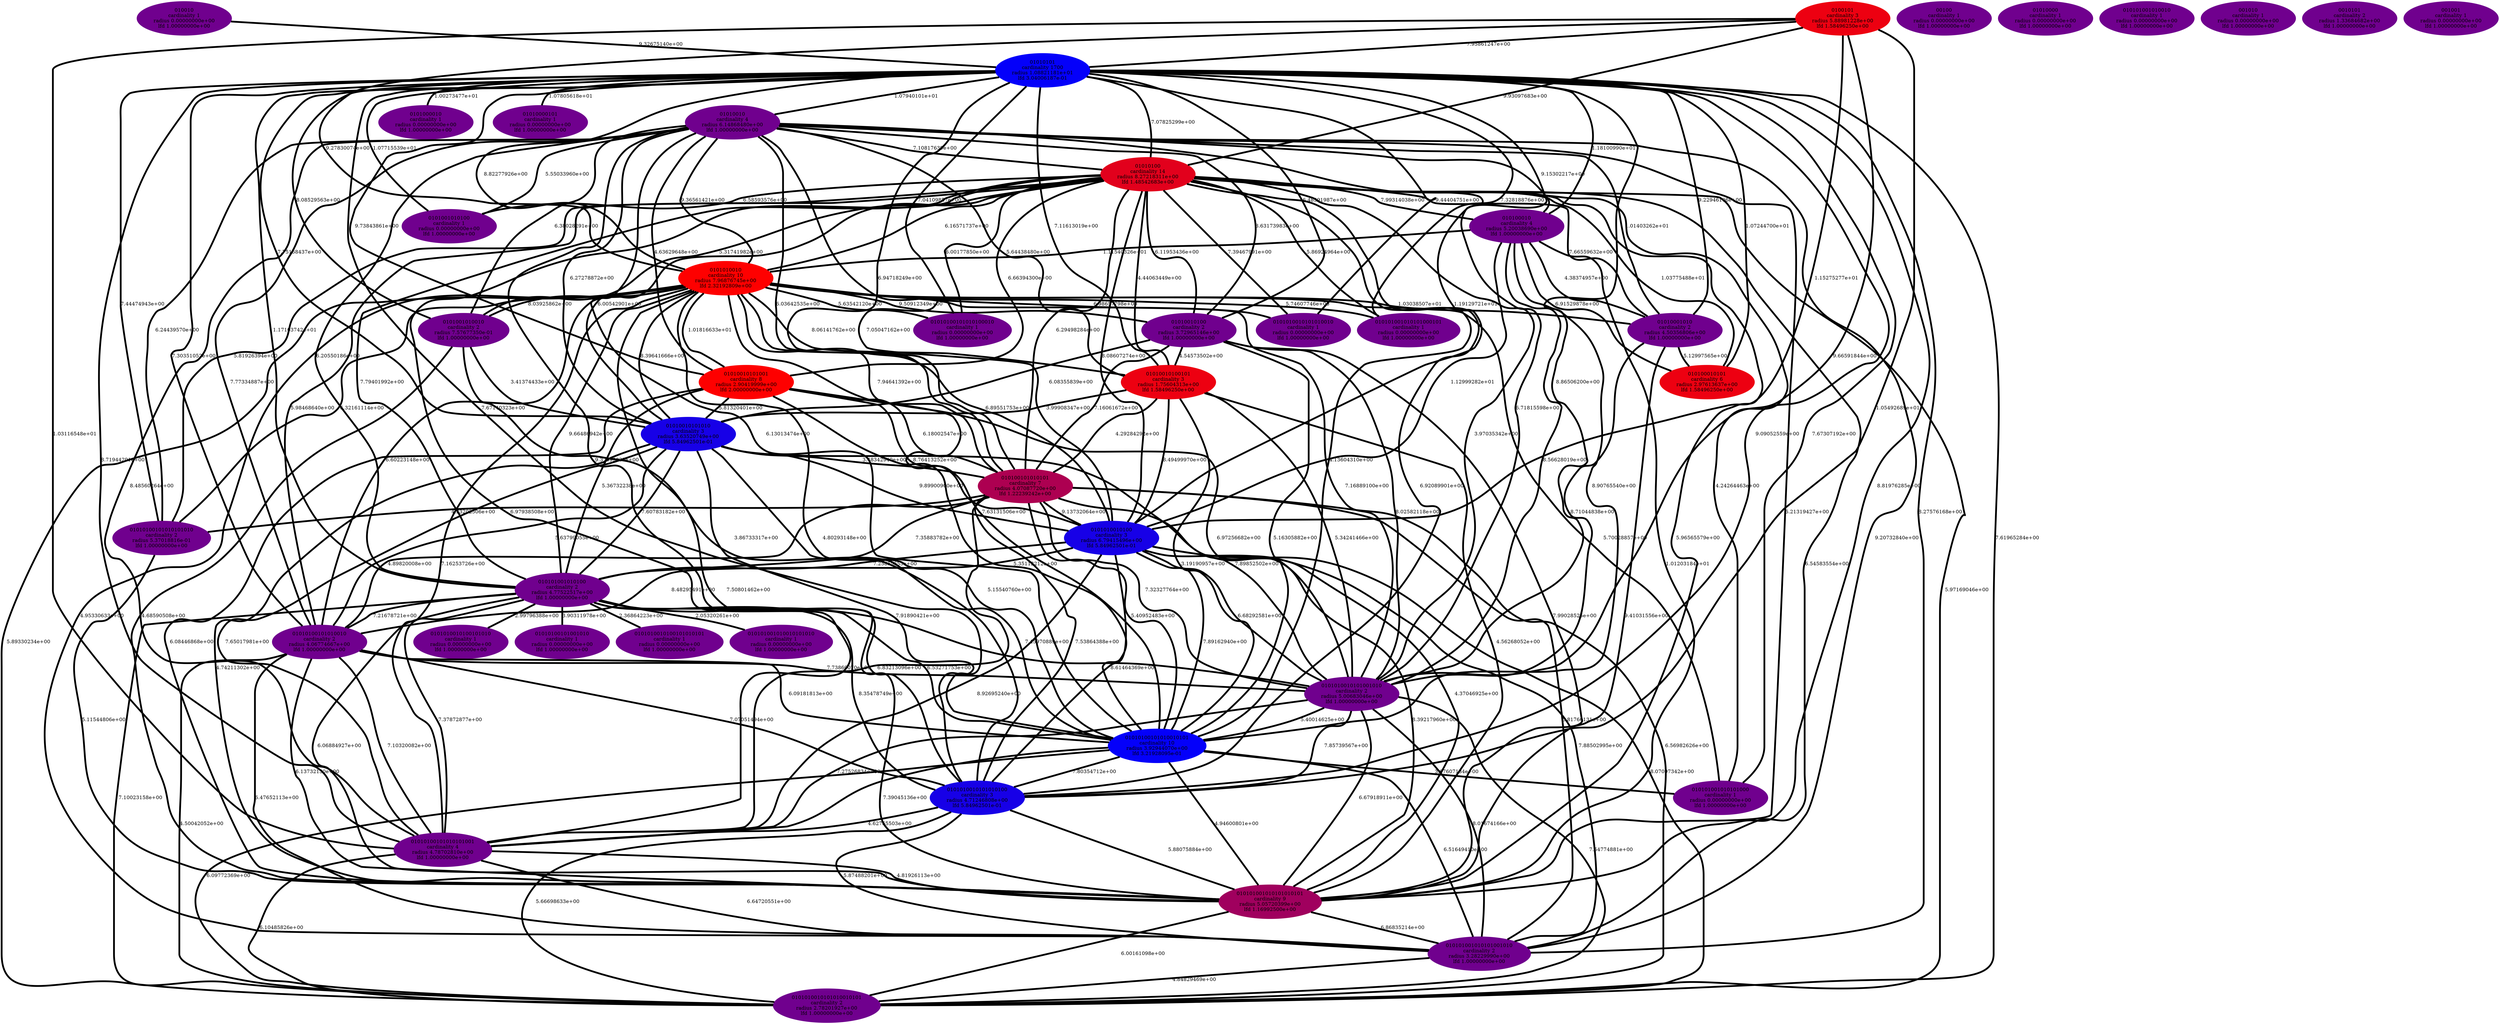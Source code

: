 graph component_cardinality_optimal_23 {
    edge[style=solid, penwidth="5", labeldistance="10"]
    0101010010101010100 [label="0101010010101010100\ncardinality 3\nradius 4.71246808e+00\nlfd 5.84962501e-01", color="#1700E7", style="filled"]
    0101010010 [label="0101010010\ncardinality 10\nradius 7.96876745e+00\nlfd 2.32192809e+00", color="#FE0000", style="filled"]
    0101010010101010010101 [label="0101010010101010010101\ncardinality 2\nradius 2.78201927e+00\nlfd 1.00000000e+00", color="#70008E", style="filled"]
    010100010101 [label="010100010101\ncardinality 6\nradius 2.97613637e+00\nlfd 1.58496250e+00", color="#ED0011", style="filled"]
    01010100101010010101 [label="01010100101010010101\ncardinality 10\nradius 3.92944070e+00\nlfd 3.21928095e-01", color="#0400FA", style="filled"]
    010100010 [label="010100010\ncardinality 4\nradius 5.20038690e+00\nlfd 1.00000000e+00", color="#70008E", style="filled"]
    01010100 [label="01010100\ncardinality 14\nradius 8.27218311e+00\nlfd 1.48542683e+00", color="#E2001C", style="filled"]
    01010100101010101010 [label="01010100101010101010\ncardinality 2\nradius 5.37018816e-01\nlfd 1.00000000e+00", color="#70008E", style="filled"]
    010101001010100 [label="010101001010100\ncardinality 2\nradius 4.77522517e+00\nlfd 1.00000000e+00", color="#70008E", style="filled"]
    00100 [label="00100\ncardinality 1\nradius 0.00000000e+00\nlfd 1.00000000e+00", color="#70008E", style="filled"]
    01010010100101 [label="01010010100101\ncardinality 3\nradius 1.75604313e+00\nlfd 1.58496250e+00", color="#ED0011", style="filled"]
    0101001010100 [label="0101001010100\ncardinality 1\nradius 0.00000000e+00\nlfd 1.00000000e+00", color="#70008E", style="filled"]
    01010000 [label="01010000\ncardinality 1\nradius 0.00000000e+00\nlfd 1.00000000e+00", color="#70008E", style="filled"]
    0101010010101001010 [label="0101010010101001010\ncardinality 2\nradius 5.00683046e+00\nlfd 1.00000000e+00", color="#70008E", style="filled"]
    010010 [label="010010\ncardinality 1\nradius 0.00000000e+00\nlfd 1.00000000e+00", color="#70008E", style="filled"]
    01010100101010101001 [label="01010100101010101001\ncardinality 4\nradius 4.78702810e+00\nlfd 1.00000000e+00", color="#70008E", style="filled"]
    01010010101001 [label="01010010101001\ncardinality 8\nradius 2.90419999e+00\nlfd 2.00000000e+00", color="#FE0000", style="filled"]
    0101000010 [label="0101000010\ncardinality 1\nradius 0.00000000e+00\nlfd 1.00000000e+00", color="#70008E", style="filled"]
    0101001010010 [label="0101001010010\ncardinality 2\nradius 7.57677350e-01\nlfd 1.00000000e+00", color="#70008E", style="filled"]
    0101010010100101010101 [label="0101010010100101010101\ncardinality 1\nradius 0.00000000e+00\nlfd 1.00000000e+00", color="#70008E", style="filled"]
    010101001010010101010 [label="010101001010010101010\ncardinality 1\nradius 0.00000000e+00\nlfd 1.00000000e+00", color="#70008E", style="filled"]
    010101001010010 [label="010101001010010\ncardinality 1\nradius 0.00000000e+00\nlfd 1.00000000e+00", color="#70008E", style="filled"]
    01010010100 [label="01010010100\ncardinality 2\nradius 3.72965146e+00\nlfd 1.00000000e+00", color="#70008E", style="filled"]
    001010 [label="001010\ncardinality 1\nradius 0.00000000e+00\nlfd 1.00000000e+00", color="#70008E", style="filled"]
    01010101 [label="01010101\ncardinality 1700\nradius 1.08821181e+01\nlfd 3.04006187e-01", color="#0400FA", style="filled"]
    010101001010101000 [label="010101001010101000\ncardinality 1\nradius 0.00000000e+00\nlfd 1.00000000e+00", color="#70008E", style="filled"]
    01010010101010 [label="01010010101010\ncardinality 3\nradius 3.63520749e+00\nlfd 5.84962501e-01", color="#1700E7", style="filled"]
    010101001010101001010 [label="010101001010101001010\ncardinality 2\nradius 3.28229990e+00\nlfd 1.00000000e+00", color="#70008E", style="filled"]
    0101010010100 [label="0101010010100\ncardinality 3\nradius 6.79415496e+00\nlfd 5.84962501e-01", color="#1700E7", style="filled"]
    01010100101010010 [label="01010100101010010\ncardinality 2\nradius 4.06774667e+00\nlfd 1.00000000e+00", color="#70008E", style="filled"]
    01010010 [label="01010010\ncardinality 4\nradius 6.14868480e+00\nlfd 1.00000000e+00", color="#70008E", style="filled"]
    010100101010101 [label="010100101010101\ncardinality 7\nradius 4.07087720e+00\nlfd 1.22239242e+00", color="#AD0051", style="filled"]
    0010101 [label="0010101\ncardinality 2\nradius 1.33684682e+00\nlfd 1.00000000e+00", color="#70008E", style="filled"]
    0100101 [label="0100101\ncardinality 3\nradius 5.88981228e+00\nlfd 1.58496250e+00", color="#ED0011", style="filled"]
    01010100101010100010 [label="01010100101010100010\ncardinality 1\nradius 0.00000000e+00\nlfd 1.00000000e+00", color="#70008E", style="filled"]
    0101010010100101010 [label="0101010010100101010\ncardinality 1\nradius 0.00000000e+00\nlfd 1.00000000e+00", color="#70008E", style="filled"]
    01010000101 [label="01010000101\ncardinality 1\nradius 0.00000000e+00\nlfd 1.00000000e+00", color="#70008E", style="filled"]
    01010001010 [label="01010001010\ncardinality 2\nradius 4.50356806e+00\nlfd 1.00000000e+00", color="#70008E", style="filled"]
    0101010010101010010 [label="0101010010101010010\ncardinality 1\nradius 0.00000000e+00\nlfd 1.00000000e+00", color="#70008E", style="filled"]
    001001 [label="001001\ncardinality 1\nradius 0.00000000e+00\nlfd 1.00000000e+00", color="#70008E", style="filled"]
    01010100101001010 [label="01010100101001010\ncardinality 1\nradius 0.00000000e+00\nlfd 1.00000000e+00", color="#70008E", style="filled"]
    010101001010101000101 [label="010101001010101000101\ncardinality 1\nradius 0.00000000e+00\nlfd 1.00000000e+00", color="#70008E", style="filled"]
    010101001010101010101 [label="010101001010101010101\ncardinality 9\nradius 5.05720399e+00\nlfd 1.16992500e+00", color="#A0005E", style="filled"]
    01010101 -- 0101010010101010010101 [label="7.61965284e+00"]
    01010010101001 -- 01010010101010 [label="5.81320401e+00"]
    01010101 -- 01010010101001 [label="9.73843861e+00"]
    0101010010100 -- 010101001010101001010 [label="7.88502995e+00"]
    0101010010100 -- 010101001010101010101 [label="8.39217960e+00"]
    0101010010 -- 01010001010 [label="1.03038507e+01"]
    01010010 -- 01010100 [label="7.10817639e+00"]
    010100101010101 -- 010101001010101010101 [label="4.37046925e+00"]
    0101010010 -- 01010100101010101001 [label="7.16253726e+00"]
    01010010100 -- 0101010010101001010 [label="8.02582118e+00"]
    01010010 -- 0101010010101010100 [label="9.37699039e+00"]
    01010100 -- 01010100101010100010 [label="6.00177850e+00"]
    0101001010010 -- 01010100101010010101 [label="3.86733317e+00"]
    01010100101010010 -- 010101001010101001010 [label="6.47652113e+00"]
    01010100 -- 0101010010101010010101 [label="5.97169046e+00"]
    01010010 -- 0101010010100 [label="7.05047162e+00"]
    010101001010100 -- 010101001010010101010 [label="2.05320261e+00"]
    01010100101010010 -- 0101010010101001010 [label="7.73860070e+00"]
    0101010010 -- 0101010010101010010 [label="6.98657798e+00"]
    010101001010100 -- 0101010010100101010101 [label="2.36864223e+00"]
    01010100101010010101 -- 01010100101010101001 [label="7.39045136e+00"]
    01010010 -- 010100010 [label="9.15302217e+00"]
    01010010101010 -- 010101001010100 [label="7.60783182e+00"]
    01010010 -- 01010001010 [label="1.01403262e+01"]
    01010101 -- 010101001010101010101 [label="8.81976285e+00"]
    010101001010100 -- 0101010010100101010 [label="2.99796388e+00"]
    01010101 -- 01010100101010101001 [label="8.71944291e+00"]
    01010010 -- 01010100101010010101 [label="6.13013474e+00"]
    01010100101010010 -- 0101010010101010010101 [label="4.50042052e+00"]
    0100101 -- 0101010010101010100 [label="1.05492689e+01"]
    010101001010101001010 -- 0101010010101010010101 [label="4.84829469e+00"]
    01010010101010 -- 010100101010101 [label="3.48342940e+00"]
    01010010 -- 01010010100101 [label="5.64438480e+00"]
    01010010 -- 0101010010101001010 [label="6.71815598e+00"]
    01010010101010 -- 01010100101010010101 [label="5.15540760e+00"]
    01010100 -- 01010010100101 [label="4.44063449e+00"]
    0101010010 -- 01010010101010 [label="8.39641666e+00"]
    01010100 -- 0101010010100 [label="8.08607274e+00"]
    01010101 -- 0101010010101010010 [label="9.44404751e+00"]
    01010100101010101001 -- 010101001010101010101 [label="4.81926113e+00"]
    01010100101010010101 -- 0101010010101010010101 [label="6.09772369e+00"]
    01010100101010010 -- 01010100101010010101 [label="6.09181813e+00"]
    01010010 -- 01010100101010101001 [label="8.48560264e+00"]
    010010 -- 01010101 [label="9.32675140e+00"]
    0101010010101001010 -- 010101001010101001010 [label="8.01674166e+00"]
    01010001010 -- 0101010010101001010 [label="8.71044838e+00"]
    010100010 -- 0101010010100 [label="1.12999282e+01"]
    01010100 -- 01010010101010 [label="6.00542901e+00"]
    0101010010100 -- 01010100101010010 [label="8.48295491e+00"]
    010101001010100 -- 01010100101010010 [label="7.21678721e+00"]
    01010010101010 -- 01010100101010101001 [label="7.65017981e+00"]
    010100010 -- 01010001010 [label="4.38374957e+00"]
    0101010010 -- 010101001010101000101 [label="5.74607746e+00"]
    010100101010101 -- 0101010010100 [label="9.13732064e+00"]
    01010100101010010101 -- 010101001010101010101 [label="4.94600801e+00"]
    01010010101001 -- 0101010010100 [label="8.76413252e+00"]
    0101010010 -- 0101010010100 [label="6.89551753e+00"]
    01010101 -- 01010010100 [label="6.48391987e+00"]
    01010010101010 -- 0101010010101001010 [label="7.89852502e+00"]
    01010101 -- 0101010010101010100 [label="9.09052559e+00"]
    0100101 -- 01010100101010101001 [label="1.03116548e+01"]
    0101010010 -- 0101010010101010100 [label="4.80293148e+00"]
    01010010100 -- 010100101010101 [label="7.16061672e+00"]
    01010010 -- 01010010100 [label="8.63173983e+00"]
    0101010010 -- 01010100101010010101 [label="7.63131506e+00"]
    01010010101001 -- 010100101010101 [label="6.18002547e+00"]
    01010010101001 -- 0101010010101001010 [label="6.97256682e+00"]
    01010101 -- 01010100101010010 [label="7.30351052e+00"]
    010100010 -- 0101010010 [label="1.11540326e+01"]
    0101010010 -- 01010100101010100010 [label="5.63542120e+00"]
    01010100 -- 01010010101001 [label="6.66394300e+00"]
    010100101010101 -- 01010100101010010101 [label="5.40952483e+00"]
    01010100 -- 01010100101010101010 [label="5.81926394e+00"]
    01010101 -- 0101000010 [label="1.00273477e+01"]
    01010010101001 -- 010101001010100 [label="5.36732238e+00"]
    0101010010 -- 010101001010100 [label="9.66486942e+00"]
    01010001010 -- 010100010101 [label="5.12997565e+00"]
    0100101 -- 0101010010100 [label="1.15275277e+01"]
    01010010 -- 0101010010 [label="9.36561421e+00"]
    01010010100 -- 01010010101010 [label="6.08355839e+00"]
    01010010101001 -- 01010100101010010101 [label="5.35112212e+00"]
    0101010010100 -- 0101010010101010100 [label="8.61464369e+00"]
    01010101 -- 01010001010 [label="9.22946106e+00"]
    010100101010101 -- 010101001010101001010 [label="6.81766131e+00"]
    01010010101001 -- 010101001010101010101 [label="6.08446868e+00"]
    01010100 -- 01010010100 [label="6.11953436e+00"]
    01010101 -- 010100010101 [label="1.07244700e+01"]
    0101010010101001010 -- 01010100101010101001 [label="7.27526834e+00"]
    01010100 -- 0101010010101010100 [label="6.92089901e+00"]
    010100101010101 -- 01010100101010010 [label="4.89820008e+00"]
    0101010010100 -- 0101010010101001010 [label="6.68292581e+00"]
    0101010010 -- 010100101010101 [label="7.94641392e+00"]
    01010010100101 -- 01010100101010010101 [label="3.19190957e+00"]
    010100101010101 -- 010101001010100 [label="7.35883782e+00"]
    01010010 -- 0101001010100 [label="5.55033960e+00"]
    010100010 -- 01010100101010010101 [label="8.90765540e+00"]
    0101010010 -- 01010010100 [label="9.50912349e+00"]
    01010010 -- 010100101010101 [label="6.03642535e+00"]
    010101001010100 -- 01010100101001010 [label="3.90311978e+00"]
    01010101 -- 01010000101 [label="1.07805618e+01"]
    01010010 -- 01010010101010 [label="6.27278872e+00"]
    01010101 -- 01010100101010101010 [label="7.44474943e+00"]
    01010101 -- 0101001010010 [label="8.08529563e+00"]
    01010101 -- 01010100 [label="7.07825299e+00"]
    01010100101010101001 -- 010101001010101001010 [label="6.64720551e+00"]
    010100101010101 -- 01010100101010101001 [label="6.83213096e+00"]
    0101010010 -- 01010100101010010 [label="6.60223148e+00"]
    01010100 -- 010101001010101010101 [label="5.96565579e+00"]
    010101001010100 -- 01010100101010101001 [label="7.37872877e+00"]
    01010101 -- 0101010010100 [label="1.19129721e+01"]
    0101001010010 -- 01010010101010 [label="3.41374433e+00"]
    0101010010 -- 010101001010101001010 [label="4.95330633e+00"]
    01010010101010 -- 0101010010100 [label="9.89900900e+00"]
    01010010100101 -- 010101001010101010101 [label="4.56268052e+00"]
    01010101 -- 01010010101010 [label="7.75168437e+00"]
    01010010 -- 01010100101010010 [label="7.77334887e+00"]
    0101010010101010100 -- 010101001010101001010 [label="5.87488201e+00"]
    01010101 -- 010100101010101 [label="6.94718249e+00"]
    0101010010 -- 010101001010101010101 [label="7.50801462e+00"]
    0101010010100 -- 01010100101010010101 [label="7.89162940e+00"]
    01010101 -- 01010010 [label="1.07940101e+01"]
    01010101 -- 01010010100101 [label="7.11613019e+00"]
    0101010010 -- 01010010101001 [label="1.01816633e+01"]
    0101010010100 -- 01010100101010101001 [label="8.92695240e+00"]
    01010100 -- 0101010010 [label="6.16571737e+00"]
    0100101 -- 01010101 [label="7.95861247e+00"]
    01010100 -- 010100010101 [label="1.03775488e+01"]
    01010100101010010 -- 01010100101010101001 [label="7.10320082e+00"]
    01010100 -- 010100101010101 [label="6.29498284e+00"]
    0101010010 -- 0101001010010 [label="8.03925862e+00"]
    01010100101010010 -- 010101001010101010101 [label="6.13732130e+00"]
    010101001010100 -- 0101010010101001010 [label="7.45970889e+00"]
    0101010010 -- 010101001010101000 [label="5.70028857e+00"]
    01010101 -- 01010100101010010101 [label="7.67140323e+00"]
    01010100 -- 010100010 [label="7.99314038e+00"]
    0101010010 -- 01010010100101 [label="8.06141762e+00"]
    01010100101010010 -- 0101010010101010100 [label="7.07051494e+00"]
    0101010010101001010 -- 0101010010101010100 [label="7.85739567e+00"]
    010101001010100 -- 01010100101010010101 [label="6.53271753e+00"]
    01010010 -- 01010010101001 [label="4.63629648e+00"]
    01010010 -- 010101001010101010101 [label="6.21319427e+00"]
    010101001010100 -- 0101010010101010100 [label="8.35478749e+00"]
    01010100 -- 010101001010100 [label="7.79401992e+00"]
    010100101010101 -- 0101010010101010100 [label="7.53864388e+00"]
    01010100101010010101 -- 010101001010101000 [label="3.67607184e+00"]
    0101010010101010100 -- 010101001010101010101 [label="5.88075884e+00"]
    0101010010101001010 -- 010101001010101010101 [label="6.67918911e+00"]
    010100010 -- 010100010101 [label="6.91529878e+00"]
    010101001010101010101 -- 010101001010101001010 [label="6.86835214e+00"]
    0101010010 -- 01010100101010101010 [label="6.32161114e+00"]
    01010010101010 -- 01010100101010010 [label="5.63799055e+00"]
    010100101010101 -- 0101010010101010010101 [label="6.56982626e+00"]
    01010010 -- 01010100101010101010 [label="6.24439570e+00"]
    01010100101010010101 -- 010101001010101001010 [label="6.51649410e+00"]
    01010100 -- 010101001010101000101 [label="5.86924964e+00"]
    01010100 -- 0101001010010 [label="5.31741982e+00"]
    01010010 -- 010101001010101001010 [label="9.20732840e+00"]
    0100101 -- 0101010010101001010 [label="9.66591844e+00"]
    01010010 -- 0101001010010 [label="6.38028291e+00"]
    0101010010 -- 0101010010101010010101 [label="5.89330234e+00"]
    0101010010101010100 -- 0101010010101010010101 [label="5.66698633e+00"]
    01010100 -- 0101010010101001010 [label="3.97035342e+00"]
    0101010010101001010 -- 01010100101010010101 [label="5.40014625e+00"]
    01010010100101 -- 0101010010100 [label="8.49499970e+00"]
    010100010 -- 0101010010101001010 [label="8.56628019e+00"]
    0101010010101010100 -- 01010100101010101001 [label="4.62765503e+00"]
    010101001010100 -- 0101010010101010010101 [label="7.10023158e+00"]
    01010010101010 -- 010101001010101010101 [label="4.74211302e+00"]
    01010010100101 -- 0101010010101001010 [label="5.34241466e+00"]
    01010100 -- 010101001010101000 [label="4.24264463e+00"]
    01010100 -- 01010100101010101001 [label="6.97938508e+00"]
    010100101010101 -- 01010100101010101010 [label="4.33202506e+00"]
    010100010 -- 010101001010101010101 [label="1.01203184e+01"]
    01010100101010010101 -- 0101010010101010100 [label="7.80354712e+00"]
    01010101 -- 010101001010100 [label="1.17103742e+01"]
    01010010100 -- 01010100101010010101 [label="5.16305882e+00"]
    01010100101010101001 -- 0101010010101010010101 [label="6.10485826e+00"]
    01010100 -- 0101001010100 [label="6.58593576e+00"]
    010100101010101 -- 0101010010101001010 [label="7.32327764e+00"]
    010101001010100 -- 010101001010101010101 [label="6.06884927e+00"]
    01010100 -- 01010001010 [label="7.66559632e+00"]
    01010100 -- 01010100101010010101 [label="4.13604310e+00"]
    010101001010101010101 -- 0101010010101010010101 [label="6.00161098e+00"]
    01010101 -- 0101010010101001010 [label="8.86506200e+00"]
    01010101 -- 010101001010101001010 [label="8.27576168e+00"]
    01010100 -- 010101001010101001010 [label="6.54583554e+00"]
    0101010010100 -- 0101010010101010010101 [label="8.07097342e+00"]
    01010010101010 -- 0101010010101010100 [label="7.91890421e+00"]
    01010101 -- 010101001010101000101 [label="7.32818876e+00"]
    01010100 -- 0101010010101010010 [label="7.39467991e+00"]
    01010101 -- 0101001010100 [label="1.07715539e+01"]
    01010010 -- 010101001010100 [label="6.20550186e+00"]
    0100101 -- 0101010010 [label="9.27830074e+00"]
    0100101 -- 01010100 [label="9.93097683e+00"]
    01010101 -- 010101001010101000 [label="7.67307192e+00"]
    0101010010100 -- 010101001010100 [label="7.25865655e+00"]
    01010101 -- 010100010 [label="1.18100990e+01"]
    01010101 -- 0101010010 [label="8.82277926e+00"]
    01010010100 -- 01010010100101 [label="4.54573502e+00"]
    01010100 -- 01010100101010010 [label="5.98468640e+00"]
    0101010010 -- 0101010010101001010 [label="7.16889100e+00"]
    01010101 -- 01010100101010100010 [label="7.04109857e+00"]
    01010010100101 -- 01010010101010 [label="3.99908347e+00"]
    01010010100101 -- 010100101010101 [label="4.29284292e+00"]
    01010001010 -- 010101001010101010101 [label="9.41031556e+00"]
    0101001010010 -- 010101001010101010101 [label="4.68590508e+00"]
    0101010010101001010 -- 0101010010101010010101 [label="7.54774881e+00"]
    01010100101010101010 -- 010101001010101010101 [label="5.11544806e+00"]
    01010010100 -- 010101001010101010101 [label="7.99028525e+00"]
}
